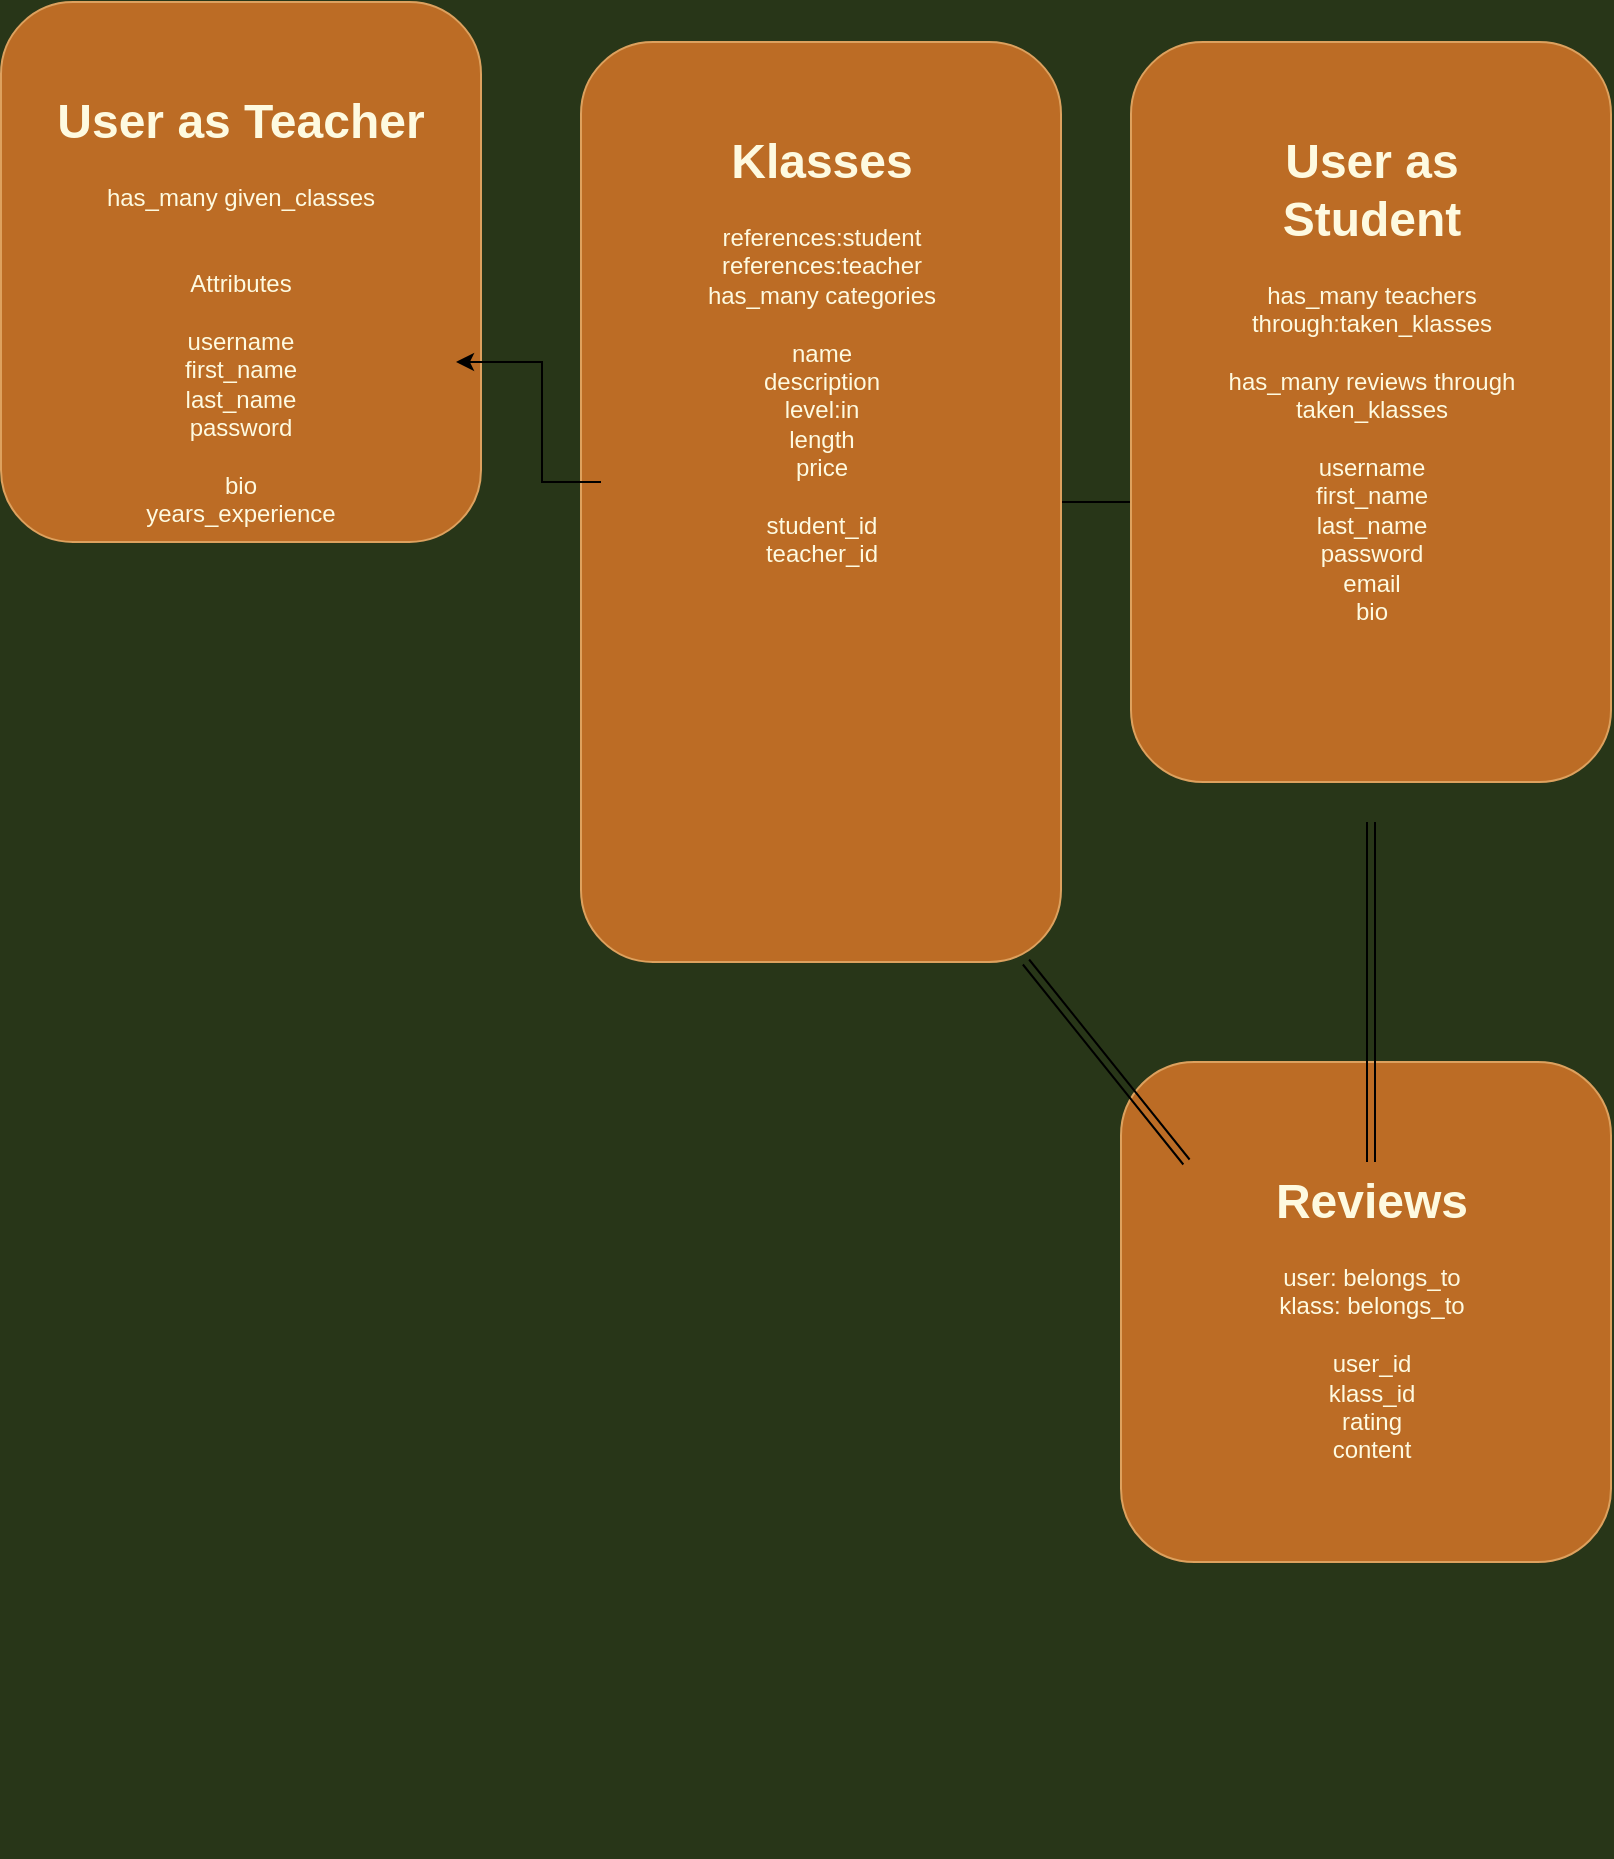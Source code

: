 <mxfile>
    <diagram id="BD0IHnstjnZ9T5ysEcdk" name="Page-1">
        <mxGraphModel dx="1573" dy="881" grid="1" gridSize="10" guides="1" tooltips="1" connect="1" arrows="1" fold="1" page="1" pageScale="1" pageWidth="850" pageHeight="1100" background="#283618" math="0" shadow="0">
            <root>
                <mxCell id="0"/>
                <mxCell id="1" parent="0"/>
                <mxCell id="2" value="" style="rounded=1;whiteSpace=wrap;html=1;sketch=0;strokeColor=#DDA15E;fillColor=#BC6C25;fontColor=#FEFAE0;" parent="1" vertex="1">
                    <mxGeometry x="17.5" y="90" width="240" height="270" as="geometry"/>
                </mxCell>
                <mxCell id="36" value="" style="edgeStyle=orthogonalEdgeStyle;rounded=0;orthogonalLoop=1;jettySize=auto;html=1;" parent="1" source="5" target="34" edge="1">
                    <mxGeometry relative="1" as="geometry">
                        <Array as="points">
                            <mxPoint x="662" y="340"/>
                        </Array>
                    </mxGeometry>
                </mxCell>
                <mxCell id="5" value="" style="rounded=1;whiteSpace=wrap;html=1;sketch=0;strokeColor=#DDA15E;fillColor=#BC6C25;fontColor=#FEFAE0;" parent="1" vertex="1">
                    <mxGeometry x="307.5" y="110" width="240" height="460" as="geometry"/>
                </mxCell>
                <mxCell id="37" value="" style="edgeStyle=orthogonalEdgeStyle;rounded=0;orthogonalLoop=1;jettySize=auto;html=1;" parent="1" source="8" target="25" edge="1">
                    <mxGeometry relative="1" as="geometry">
                        <mxPoint x="252.5" y="405" as="targetPoint"/>
                        <Array as="points">
                            <mxPoint x="288" y="330"/>
                            <mxPoint x="288" y="270"/>
                        </Array>
                    </mxGeometry>
                </mxCell>
                <mxCell id="8" value="&lt;h1&gt;Klasses&lt;/h1&gt;&lt;div&gt;references:student&lt;/div&gt;&lt;div&gt;references:teacher&lt;/div&gt;&lt;div&gt;has_many categories&lt;/div&gt;&lt;div&gt;&lt;br&gt;&lt;/div&gt;&lt;div style=&quot;text-align: left&quot;&gt;&lt;div style=&quot;text-align: center&quot;&gt;name&lt;/div&gt;&lt;div style=&quot;text-align: center&quot;&gt;description&lt;/div&gt;&lt;div style=&quot;text-align: center&quot;&gt;level:in&lt;/div&gt;&lt;div style=&quot;text-align: center&quot;&gt;length&lt;/div&gt;&lt;div style=&quot;text-align: center&quot;&gt;price&lt;/div&gt;&lt;div style=&quot;text-align: center&quot;&gt;&lt;br&gt;&lt;/div&gt;&lt;div style=&quot;text-align: center&quot;&gt;student_id&lt;/div&gt;&lt;div style=&quot;text-align: center&quot;&gt;teacher_id&lt;/div&gt;&lt;div style=&quot;text-align: center&quot;&gt;&lt;br&gt;&lt;/div&gt;&lt;div style=&quot;text-align: center&quot;&gt;&lt;br&gt;&lt;/div&gt;&lt;div style=&quot;text-align: center&quot;&gt;&lt;br&gt;&lt;/div&gt;&lt;/div&gt;" style="text;html=1;strokeColor=none;fillColor=none;spacing=5;spacingTop=-20;whiteSpace=wrap;overflow=hidden;rounded=0;sketch=0;fontColor=#FEFAE0;align=center;" parent="1" vertex="1">
                    <mxGeometry x="317.5" y="150" width="220" height="360" as="geometry"/>
                </mxCell>
                <mxCell id="25" value="&lt;h1&gt;User as Teacher&lt;/h1&gt;&lt;div&gt;has_many given_classes&lt;/div&gt;&lt;div&gt;&amp;nbsp;&lt;/div&gt;&lt;div&gt;&lt;br&gt;&lt;/div&gt;&lt;div&gt;Attributes&lt;/div&gt;&lt;div&gt;&lt;br&gt;&lt;/div&gt;&lt;div&gt;username&lt;/div&gt;&lt;div&gt;first_name&lt;/div&gt;&lt;div&gt;last_name&lt;/div&gt;&lt;div&gt;password&lt;/div&gt;&lt;div&gt;&lt;br&gt;&lt;/div&gt;&lt;div&gt;bio&lt;/div&gt;&lt;div&gt;years_experience&lt;/div&gt;" style="text;html=1;strokeColor=none;fillColor=none;spacing=5;spacingTop=-20;whiteSpace=wrap;overflow=hidden;rounded=0;sketch=0;fontColor=#FEFAE0;align=center;" parent="1" vertex="1">
                    <mxGeometry x="30" y="130" width="215" height="230" as="geometry"/>
                </mxCell>
                <mxCell id="30" style="edgeStyle=orthogonalEdgeStyle;shape=link;rounded=1;sketch=0;orthogonalLoop=1;jettySize=auto;html=1;exitX=0.5;exitY=1;exitDx=0;exitDy=0;strokeColor=#DDA15E;fillColor=#BC6C25;fontColor=#FEFAE0;" parent="1" edge="1">
                    <mxGeometry relative="1" as="geometry">
                        <mxPoint x="392.5" y="1000" as="sourcePoint"/>
                        <mxPoint x="392.5" y="1000" as="targetPoint"/>
                    </mxGeometry>
                </mxCell>
                <mxCell id="31" value="" style="rounded=1;whiteSpace=wrap;html=1;sketch=0;strokeColor=#DDA15E;fillColor=#BC6C25;fontColor=#FEFAE0;" parent="1" vertex="1">
                    <mxGeometry x="577.5" y="620" width="245" height="250" as="geometry"/>
                </mxCell>
                <mxCell id="33" value="&lt;br&gt;&lt;br&gt;" style="rounded=1;whiteSpace=wrap;html=1;sketch=0;strokeColor=#DDA15E;fillColor=#BC6C25;fontColor=#FEFAE0;" parent="1" vertex="1">
                    <mxGeometry x="582.5" y="110" width="240" height="370" as="geometry"/>
                </mxCell>
                <mxCell id="34" value="&lt;h1&gt;User as Student&lt;/h1&gt;&lt;div&gt;has_many teachers&lt;/div&gt;&lt;div&gt;through:taken_klasses&lt;/div&gt;&lt;div&gt;&lt;br&gt;&lt;/div&gt;&lt;div&gt;has_many reviews through&lt;/div&gt;&lt;div&gt;taken_klasses&lt;/div&gt;&lt;div&gt;&lt;br&gt;&lt;/div&gt;&lt;div&gt;username&lt;/div&gt;&lt;div&gt;first_name&lt;/div&gt;&lt;div&gt;last_name&lt;/div&gt;&lt;div&gt;password&lt;/div&gt;&lt;div&gt;email&lt;/div&gt;&lt;div&gt;bio&lt;/div&gt;" style="text;html=1;strokeColor=none;fillColor=none;spacing=5;spacingTop=-20;whiteSpace=wrap;overflow=hidden;rounded=0;sketch=0;fontColor=#FEFAE0;align=center;" parent="1" vertex="1">
                    <mxGeometry x="612.5" y="150" width="180" height="350" as="geometry"/>
                </mxCell>
                <mxCell id="46" value="" style="endArrow=classic;html=1;shape=link;" parent="1" source="49" edge="1">
                    <mxGeometry width="50" height="50" relative="1" as="geometry">
                        <mxPoint x="465" y="600" as="sourcePoint"/>
                        <mxPoint x="530" y="570" as="targetPoint"/>
                    </mxGeometry>
                </mxCell>
                <mxCell id="49" value="&lt;h1&gt;Reviews&lt;/h1&gt;&lt;div&gt;user: belongs_to&lt;/div&gt;&lt;div&gt;klass: belongs_to&lt;/div&gt;&lt;div&gt;&lt;br&gt;&lt;/div&gt;&lt;div&gt;user_id&lt;/div&gt;&lt;div&gt;klass_id&lt;/div&gt;&lt;div&gt;rating&lt;/div&gt;&lt;div&gt;content&lt;/div&gt;&lt;div&gt;&lt;br&gt;&lt;/div&gt;&lt;div style=&quot;text-align: left&quot;&gt;&lt;div style=&quot;text-align: center&quot;&gt;&lt;br&gt;&lt;/div&gt;&lt;div style=&quot;text-align: center&quot;&gt;&lt;br&gt;&lt;/div&gt;&lt;/div&gt;" style="text;html=1;strokeColor=none;fillColor=none;spacing=5;spacingTop=-20;whiteSpace=wrap;overflow=hidden;rounded=0;sketch=0;fontColor=#FEFAE0;align=center;" parent="1" vertex="1">
                    <mxGeometry x="592.5" y="670" width="220" height="230" as="geometry"/>
                </mxCell>
                <mxCell id="38" value="" style="edgeStyle=orthogonalEdgeStyle;rounded=0;orthogonalLoop=1;jettySize=auto;html=1;shape=link;" parent="1" source="34" target="49" edge="1">
                    <mxGeometry relative="1" as="geometry">
                        <mxPoint x="330.067" y="640" as="targetPoint"/>
                        <Array as="points"/>
                    </mxGeometry>
                </mxCell>
            </root>
        </mxGraphModel>
    </diagram>
</mxfile>